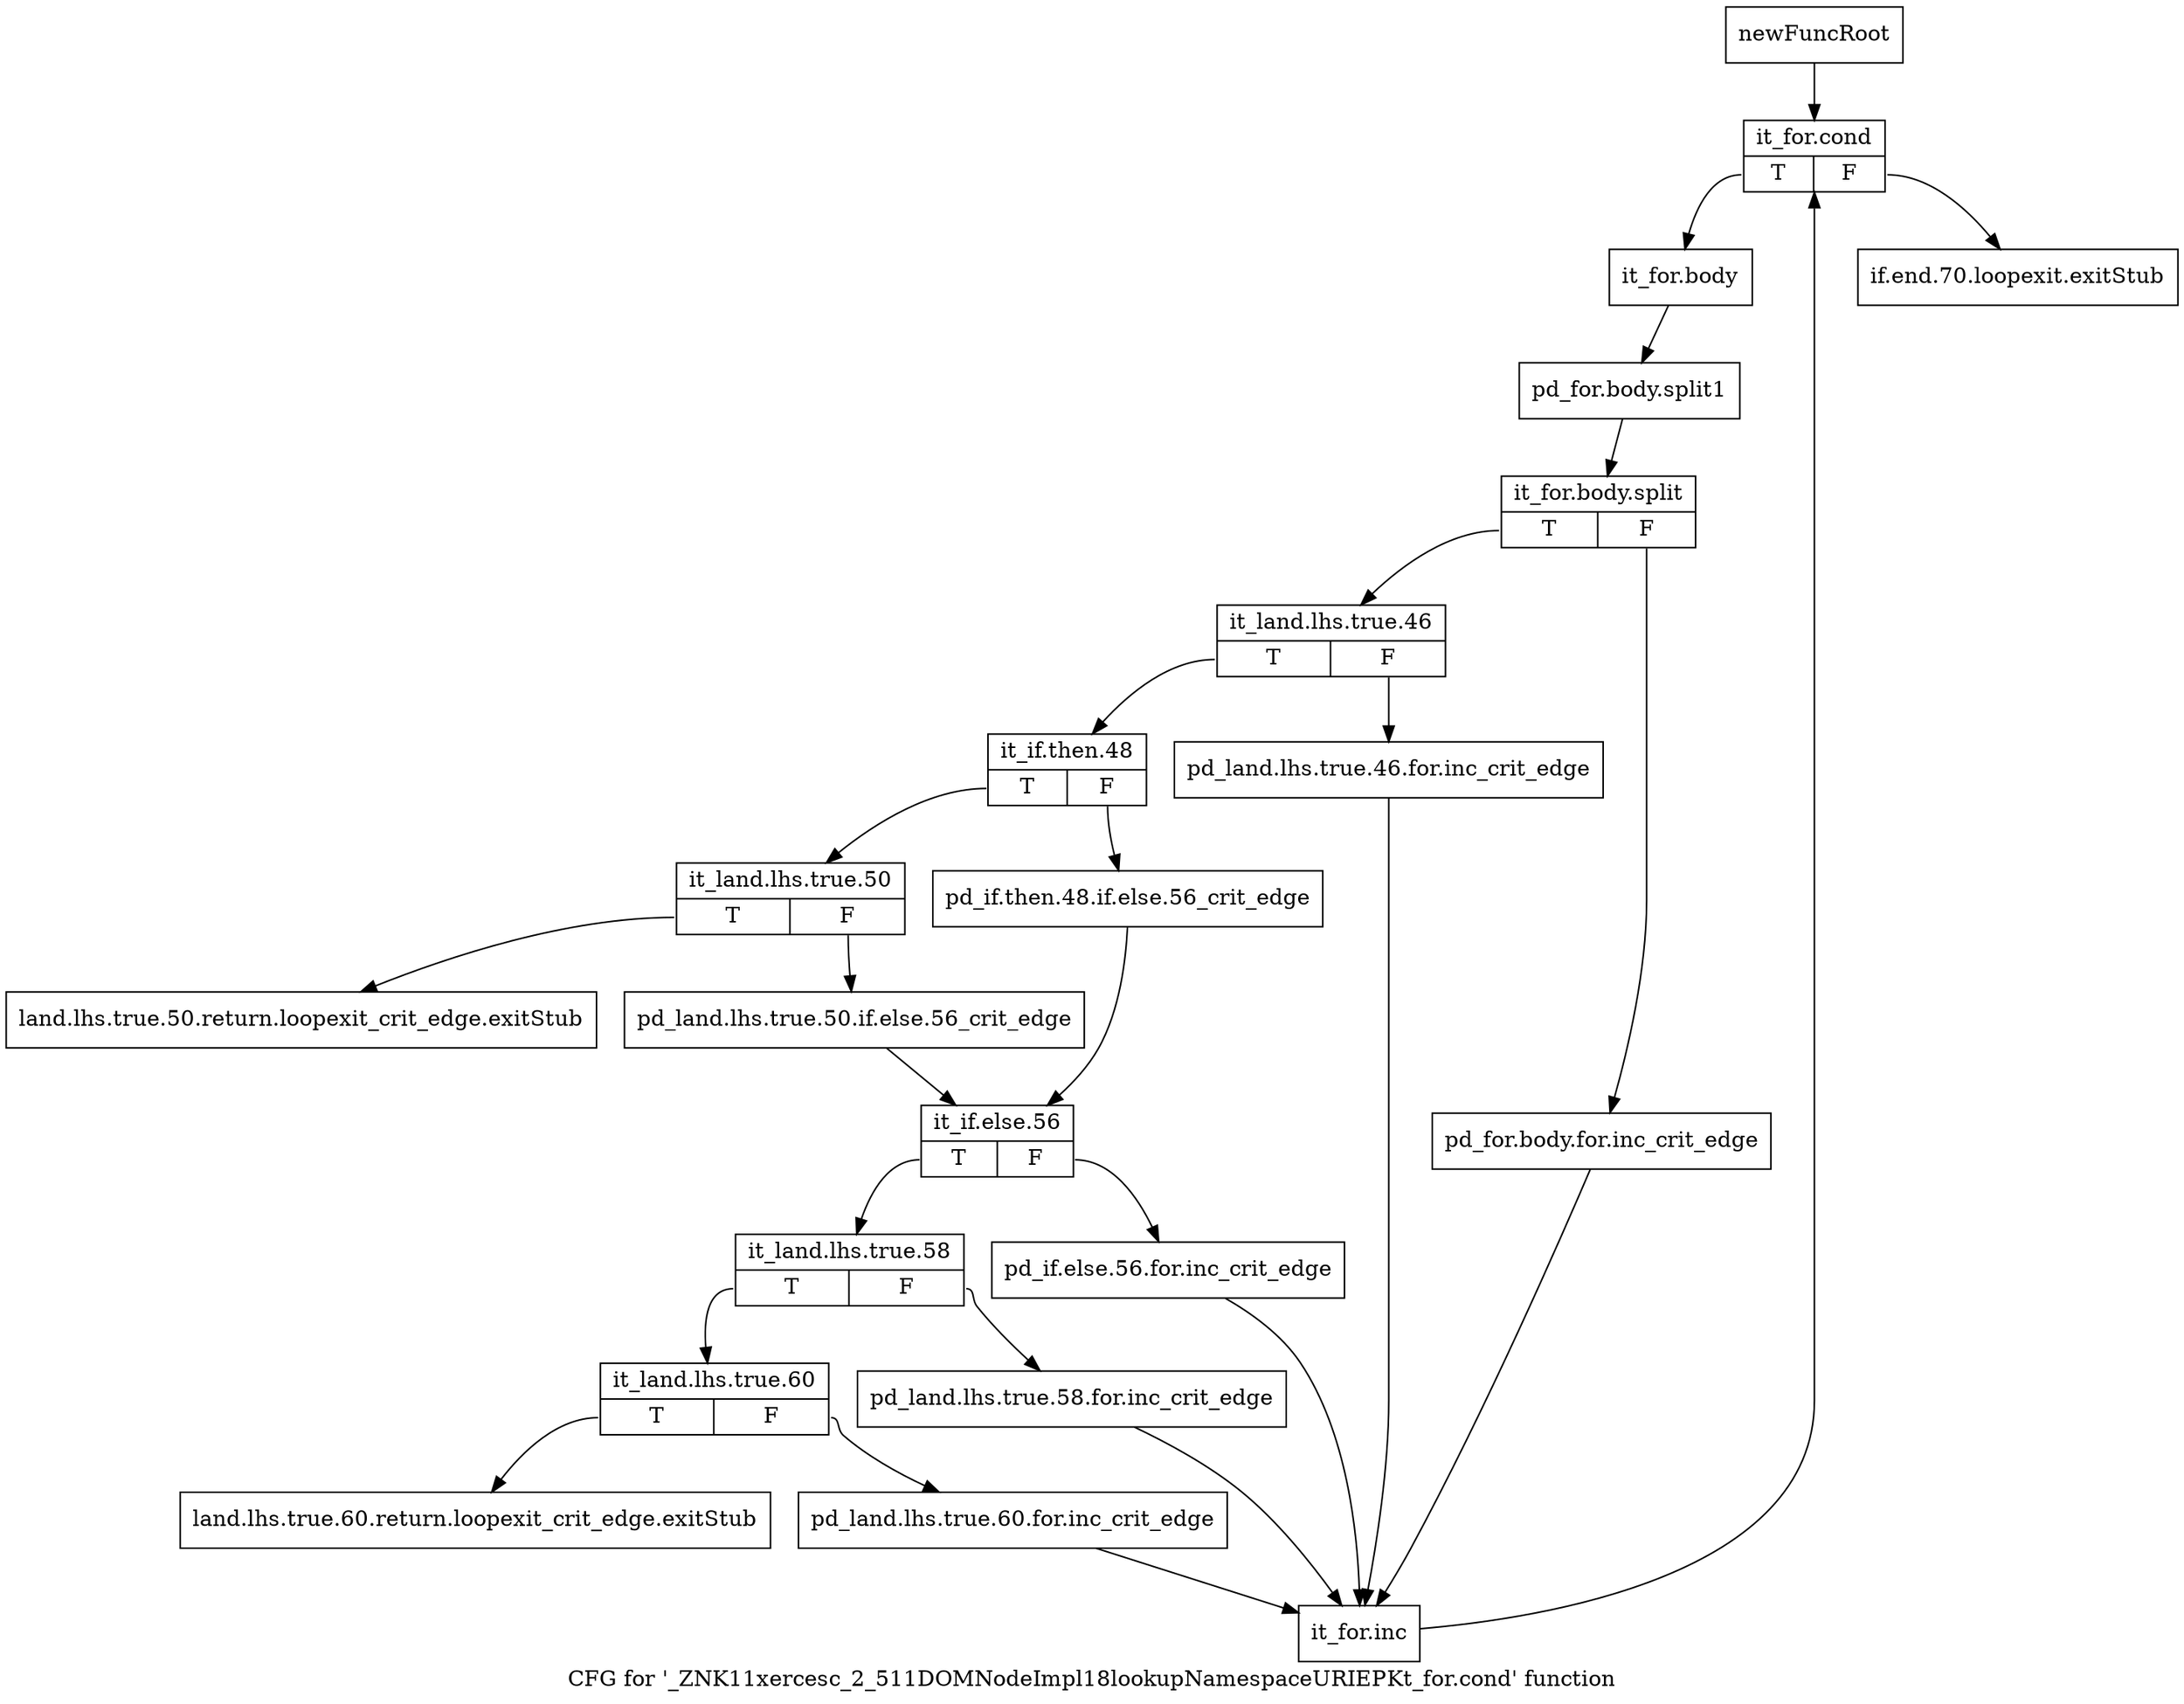 digraph "CFG for '_ZNK11xercesc_2_511DOMNodeImpl18lookupNamespaceURIEPKt_for.cond' function" {
	label="CFG for '_ZNK11xercesc_2_511DOMNodeImpl18lookupNamespaceURIEPKt_for.cond' function";

	Node0x97a79d0 [shape=record,label="{newFuncRoot}"];
	Node0x97a79d0 -> Node0x97a7b10;
	Node0x97a7a20 [shape=record,label="{if.end.70.loopexit.exitStub}"];
	Node0x97a7a70 [shape=record,label="{land.lhs.true.50.return.loopexit_crit_edge.exitStub}"];
	Node0x97a7ac0 [shape=record,label="{land.lhs.true.60.return.loopexit_crit_edge.exitStub}"];
	Node0x97a7b10 [shape=record,label="{it_for.cond|{<s0>T|<s1>F}}"];
	Node0x97a7b10:s0 -> Node0x97a7b60;
	Node0x97a7b10:s1 -> Node0x97a7a20;
	Node0x97a7b60 [shape=record,label="{it_for.body}"];
	Node0x97a7b60 -> Node0xcdd00e0;
	Node0xcdd00e0 [shape=record,label="{pd_for.body.split1}"];
	Node0xcdd00e0 -> Node0xcdd02c0;
	Node0xcdd02c0 [shape=record,label="{it_for.body.split|{<s0>T|<s1>F}}"];
	Node0xcdd02c0:s0 -> Node0x97a7c00;
	Node0xcdd02c0:s1 -> Node0x97a7bb0;
	Node0x97a7bb0 [shape=record,label="{pd_for.body.for.inc_crit_edge}"];
	Node0x97a7bb0 -> Node0x97a7fc0;
	Node0x97a7c00 [shape=record,label="{it_land.lhs.true.46|{<s0>T|<s1>F}}"];
	Node0x97a7c00:s0 -> Node0x97a7ca0;
	Node0x97a7c00:s1 -> Node0x97a7c50;
	Node0x97a7c50 [shape=record,label="{pd_land.lhs.true.46.for.inc_crit_edge}"];
	Node0x97a7c50 -> Node0x97a7fc0;
	Node0x97a7ca0 [shape=record,label="{it_if.then.48|{<s0>T|<s1>F}}"];
	Node0x97a7ca0:s0 -> Node0x97a7d40;
	Node0x97a7ca0:s1 -> Node0x97a7cf0;
	Node0x97a7cf0 [shape=record,label="{pd_if.then.48.if.else.56_crit_edge}"];
	Node0x97a7cf0 -> Node0x97a7de0;
	Node0x97a7d40 [shape=record,label="{it_land.lhs.true.50|{<s0>T|<s1>F}}"];
	Node0x97a7d40:s0 -> Node0x97a7a70;
	Node0x97a7d40:s1 -> Node0x97a7d90;
	Node0x97a7d90 [shape=record,label="{pd_land.lhs.true.50.if.else.56_crit_edge}"];
	Node0x97a7d90 -> Node0x97a7de0;
	Node0x97a7de0 [shape=record,label="{it_if.else.56|{<s0>T|<s1>F}}"];
	Node0x97a7de0:s0 -> Node0x97a7e80;
	Node0x97a7de0:s1 -> Node0x97a7e30;
	Node0x97a7e30 [shape=record,label="{pd_if.else.56.for.inc_crit_edge}"];
	Node0x97a7e30 -> Node0x97a7fc0;
	Node0x97a7e80 [shape=record,label="{it_land.lhs.true.58|{<s0>T|<s1>F}}"];
	Node0x97a7e80:s0 -> Node0x97a7f20;
	Node0x97a7e80:s1 -> Node0x97a7ed0;
	Node0x97a7ed0 [shape=record,label="{pd_land.lhs.true.58.for.inc_crit_edge}"];
	Node0x97a7ed0 -> Node0x97a7fc0;
	Node0x97a7f20 [shape=record,label="{it_land.lhs.true.60|{<s0>T|<s1>F}}"];
	Node0x97a7f20:s0 -> Node0x97a7ac0;
	Node0x97a7f20:s1 -> Node0x97a7f70;
	Node0x97a7f70 [shape=record,label="{pd_land.lhs.true.60.for.inc_crit_edge}"];
	Node0x97a7f70 -> Node0x97a7fc0;
	Node0x97a7fc0 [shape=record,label="{it_for.inc}"];
	Node0x97a7fc0 -> Node0x97a7b10;
}
